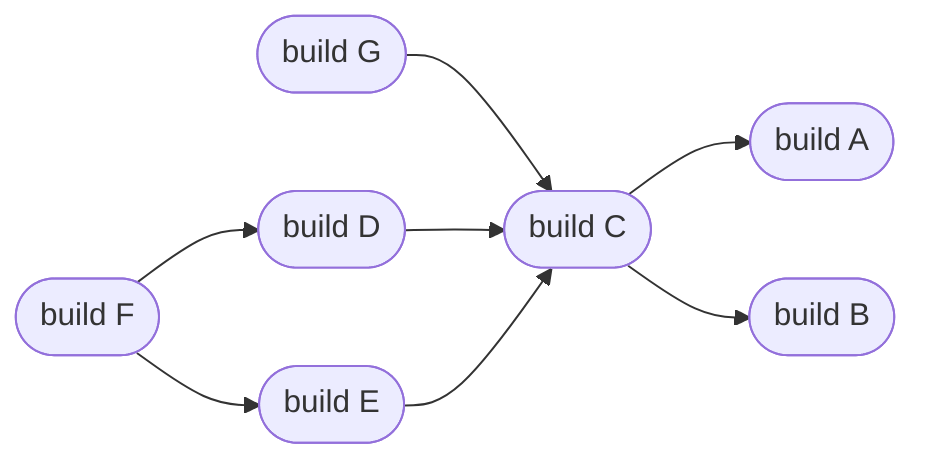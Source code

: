 flowchart LR
classDef forced stroke:red,stroke-width:3px
classDef required stroke:orange,stroke-width:3px
classDef selected stroke:black,stroke-width:3px
F:build(["build F"])
G:build(["build G"])
F:build --> D:build
F:build --> E:build
G:build --> C:build
D:build(["build D"])
E:build(["build E"])
D:build --> C:build
E:build --> C:build
C:build(["build C"])
C:build --> A:build
C:build --> B:build
A:build(["build A"])
B:build(["build B"])